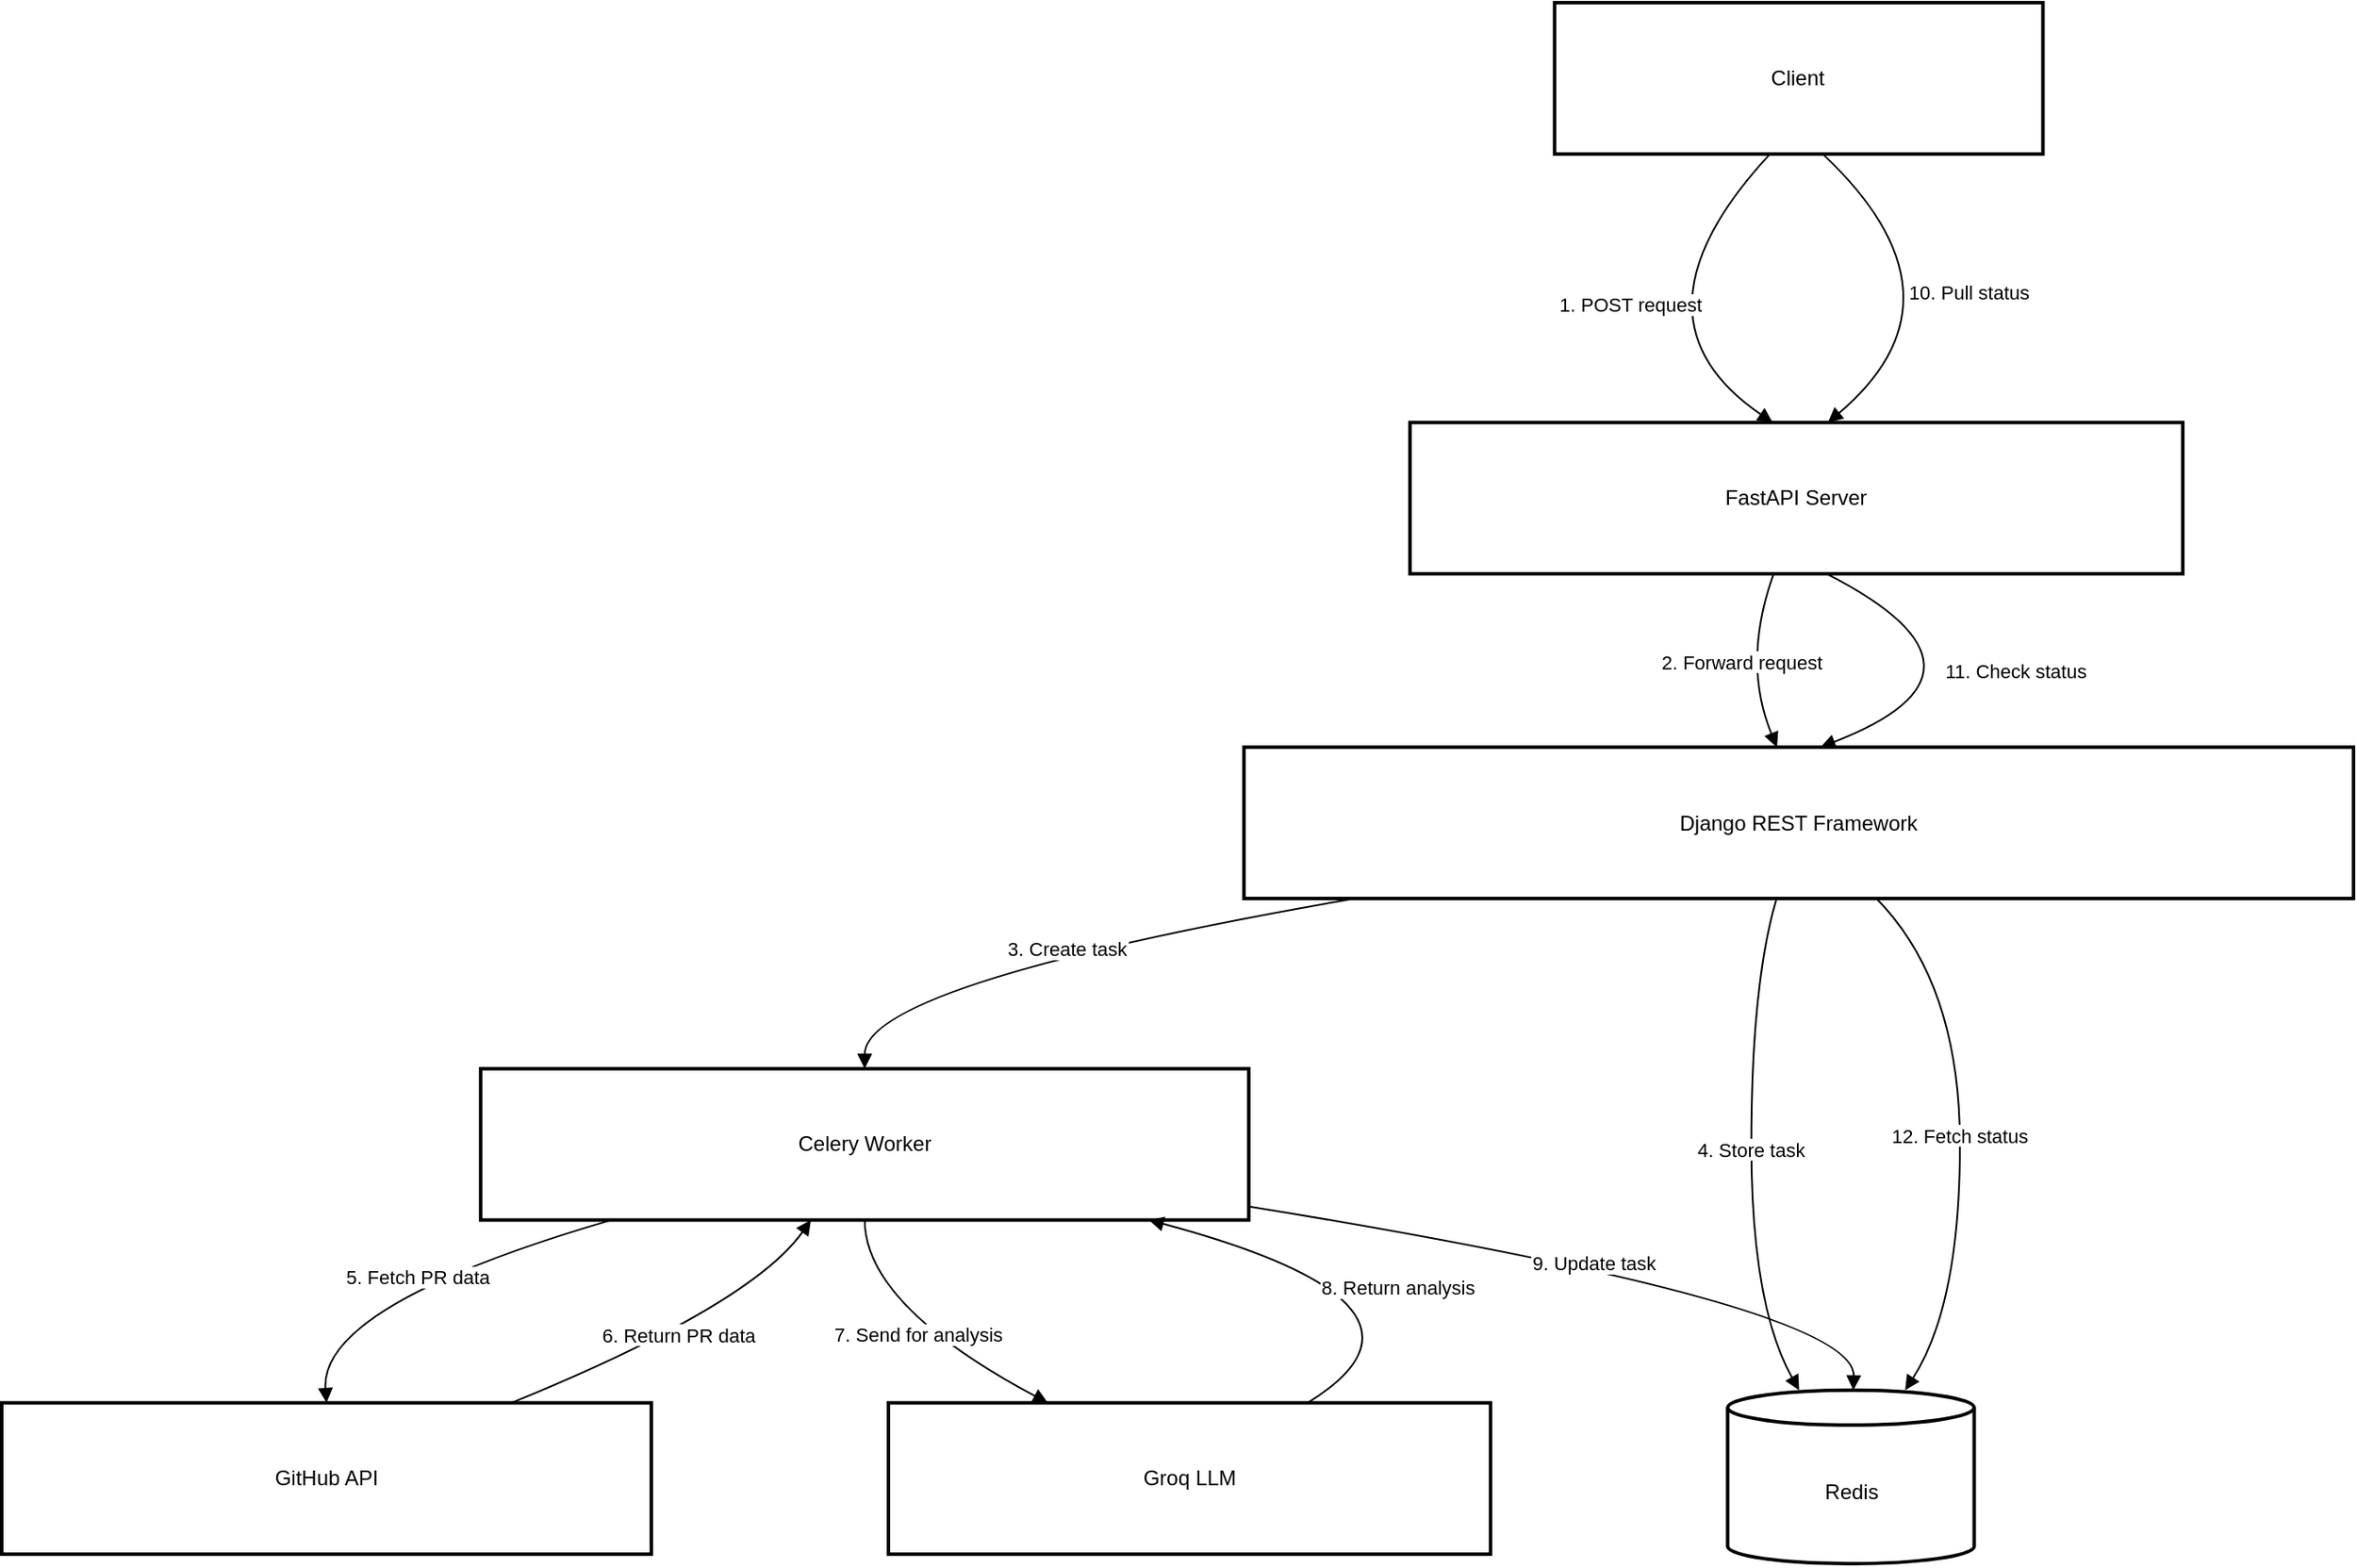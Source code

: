<mxfile version="25.0.3">
  <diagram name="Page-1" id="2YBvvXClWsGukQMizWep">
    <mxGraphModel dx="1112" dy="525" grid="1" gridSize="10" guides="1" tooltips="1" connect="1" arrows="1" fold="1" page="1" pageScale="1.75" pageWidth="850" pageHeight="1100" math="0" shadow="0">
      <root>
        <mxCell id="0" />
        <mxCell id="1" parent="0" />
        <mxCell id="ndaThMweI111H52IAXxs-91" value="" style="group;movable=1;resizable=1;rotatable=1;deletable=1;editable=1;locked=0;connectable=1;" vertex="1" connectable="0" parent="1">
          <mxGeometry x="30" y="590" width="1350" height="840" as="geometry" />
        </mxCell>
        <mxCell id="ndaThMweI111H52IAXxs-72" value="Client" style="whiteSpace=wrap;strokeWidth=2;" vertex="1" parent="ndaThMweI111H52IAXxs-91">
          <mxGeometry x="891.38" y="-56.452" width="280.343" height="86.897" as="geometry" />
        </mxCell>
        <mxCell id="ndaThMweI111H52IAXxs-73" value="FastAPI Server" style="whiteSpace=wrap;strokeWidth=2;" vertex="1" parent="ndaThMweI111H52IAXxs-91">
          <mxGeometry x="808.367" y="184.655" width="443.649" height="86.897" as="geometry" />
        </mxCell>
        <mxCell id="ndaThMweI111H52IAXxs-74" value="Django REST Framework" style="whiteSpace=wrap;strokeWidth=2;" vertex="1" parent="ndaThMweI111H52IAXxs-91">
          <mxGeometry x="713.105" y="371.121" width="636.895" height="86.897" as="geometry" />
        </mxCell>
        <mxCell id="ndaThMweI111H52IAXxs-75" value="Celery Worker" style="whiteSpace=wrap;strokeWidth=2;" vertex="1" parent="ndaThMweI111H52IAXxs-91">
          <mxGeometry x="274.899" y="555.776" width="440.927" height="86.897" as="geometry" />
        </mxCell>
        <mxCell id="ndaThMweI111H52IAXxs-76" value="Redis" style="shape=cylinder3;boundedLbl=1;backgroundOutline=1;size=10;strokeWidth=2;whiteSpace=wrap;" vertex="1" parent="ndaThMweI111H52IAXxs-91">
          <mxGeometry x="990.726" y="740.431" width="141.532" height="99.569" as="geometry" />
        </mxCell>
        <mxCell id="ndaThMweI111H52IAXxs-77" value="GitHub API" style="whiteSpace=wrap;strokeWidth=2;" vertex="1" parent="ndaThMweI111H52IAXxs-91">
          <mxGeometry y="747.672" width="372.883" height="86.897" as="geometry" />
        </mxCell>
        <mxCell id="ndaThMweI111H52IAXxs-78" value="Groq LLM" style="whiteSpace=wrap;strokeWidth=2;" vertex="1" parent="ndaThMweI111H52IAXxs-91">
          <mxGeometry x="508.972" y="747.672" width="345.665" height="86.897" as="geometry" />
        </mxCell>
        <mxCell id="ndaThMweI111H52IAXxs-79" value="1. POST request" style="curved=1;startArrow=none;endArrow=block;exitX=0.44;exitY=1.01;entryX=0.47;entryY=0.01;rounded=0;" edge="1" parent="ndaThMweI111H52IAXxs-91" source="ndaThMweI111H52IAXxs-72" target="ndaThMweI111H52IAXxs-73">
          <mxGeometry relative="1" as="geometry">
            <Array as="points">
              <mxPoint x="928.125" y="124.194" />
            </Array>
          </mxGeometry>
        </mxCell>
        <mxCell id="ndaThMweI111H52IAXxs-80" value="2. Forward request" style="curved=1;startArrow=none;endArrow=block;exitX=0.47;exitY=1.01;entryX=0.48;entryY=-0.01;rounded=0;" edge="1" parent="ndaThMweI111H52IAXxs-91" source="ndaThMweI111H52IAXxs-73" target="ndaThMweI111H52IAXxs-74">
          <mxGeometry relative="1" as="geometry">
            <Array as="points">
              <mxPoint x="998.891" y="322.241" />
            </Array>
          </mxGeometry>
        </mxCell>
        <mxCell id="ndaThMweI111H52IAXxs-81" value="3. Create task" style="curved=1;startArrow=none;endArrow=block;exitX=0.1;exitY=1;entryX=0.5;entryY=0;rounded=0;" edge="1" parent="ndaThMweI111H52IAXxs-91" source="ndaThMweI111H52IAXxs-74" target="ndaThMweI111H52IAXxs-75">
          <mxGeometry relative="1" as="geometry">
            <Array as="points">
              <mxPoint x="495.363" y="506.897" />
            </Array>
          </mxGeometry>
        </mxCell>
        <mxCell id="ndaThMweI111H52IAXxs-82" value="4. Store task" style="curved=1;startArrow=none;endArrow=block;exitX=0.48;exitY=1;entryX=0.29;entryY=0;rounded=0;" edge="1" parent="ndaThMweI111H52IAXxs-91" source="ndaThMweI111H52IAXxs-74" target="ndaThMweI111H52IAXxs-76">
          <mxGeometry relative="1" as="geometry">
            <Array as="points">
              <mxPoint x="1004.335" y="506.897" />
              <mxPoint x="1004.335" y="691.552" />
            </Array>
          </mxGeometry>
        </mxCell>
        <mxCell id="ndaThMweI111H52IAXxs-83" value="5. Fetch PR data" style="curved=1;startArrow=none;endArrow=block;exitX=0.17;exitY=1;entryX=0.5;entryY=-0.01;rounded=0;" edge="1" parent="ndaThMweI111H52IAXxs-91" source="ndaThMweI111H52IAXxs-75" target="ndaThMweI111H52IAXxs-77">
          <mxGeometry relative="1" as="geometry">
            <Array as="points">
              <mxPoint x="182.359" y="691.552" />
            </Array>
          </mxGeometry>
        </mxCell>
        <mxCell id="ndaThMweI111H52IAXxs-84" value="6. Return PR data" style="curved=1;startArrow=none;endArrow=block;exitX=0.79;exitY=-0.01;entryX=0.43;entryY=1;rounded=0;" edge="1" parent="ndaThMweI111H52IAXxs-91" source="ndaThMweI111H52IAXxs-77" target="ndaThMweI111H52IAXxs-75">
          <mxGeometry relative="1" as="geometry">
            <Array as="points">
              <mxPoint x="430.04" y="691.552" />
            </Array>
          </mxGeometry>
        </mxCell>
        <mxCell id="ndaThMweI111H52IAXxs-85" value="7. Send for analysis" style="curved=1;startArrow=none;endArrow=block;exitX=0.5;exitY=1;entryX=0.26;entryY=-0.01;rounded=0;" edge="1" parent="ndaThMweI111H52IAXxs-91" source="ndaThMweI111H52IAXxs-75" target="ndaThMweI111H52IAXxs-78">
          <mxGeometry relative="1" as="geometry">
            <Array as="points">
              <mxPoint x="495.363" y="691.552" />
            </Array>
          </mxGeometry>
        </mxCell>
        <mxCell id="ndaThMweI111H52IAXxs-86" value="8. Return analysis" style="curved=1;startArrow=none;endArrow=block;exitX=0.7;exitY=-0.01;entryX=0.87;entryY=1;rounded=0;" edge="1" parent="ndaThMweI111H52IAXxs-91" source="ndaThMweI111H52IAXxs-78" target="ndaThMweI111H52IAXxs-75">
          <mxGeometry relative="1" as="geometry">
            <Array as="points">
              <mxPoint x="841.028" y="691.552" />
            </Array>
          </mxGeometry>
        </mxCell>
        <mxCell id="ndaThMweI111H52IAXxs-87" value="9. Update task" style="curved=1;startArrow=none;endArrow=block;exitX=1;exitY=0.91;entryX=0.51;entryY=0;rounded=0;" edge="1" parent="ndaThMweI111H52IAXxs-91" source="ndaThMweI111H52IAXxs-75" target="ndaThMweI111H52IAXxs-76">
          <mxGeometry relative="1" as="geometry">
            <Array as="points">
              <mxPoint x="1064.214" y="691.552" />
            </Array>
          </mxGeometry>
        </mxCell>
        <mxCell id="ndaThMweI111H52IAXxs-88" value="10. Pull status" style="curved=1;startArrow=none;endArrow=block;exitX=0.55;exitY=1.01;entryX=0.54;entryY=0.01;rounded=0;" edge="1" parent="ndaThMweI111H52IAXxs-91" source="ndaThMweI111H52IAXxs-72" target="ndaThMweI111H52IAXxs-73">
          <mxGeometry relative="1" as="geometry">
            <Array as="points">
              <mxPoint x="1133.036" y="112.903" />
            </Array>
          </mxGeometry>
        </mxCell>
        <mxCell id="ndaThMweI111H52IAXxs-89" value="11. Check status" style="curved=1;startArrow=none;endArrow=block;exitX=0.54;exitY=1.01;entryX=0.52;entryY=-0.01;rounded=0;" edge="1" parent="ndaThMweI111H52IAXxs-91" source="ndaThMweI111H52IAXxs-73" target="ndaThMweI111H52IAXxs-74">
          <mxGeometry relative="1" as="geometry">
            <Array as="points">
              <mxPoint x="1157.143" y="327.419" />
            </Array>
          </mxGeometry>
        </mxCell>
        <mxCell id="ndaThMweI111H52IAXxs-90" value="12. Fetch status" style="curved=1;startArrow=none;endArrow=block;exitX=0.57;exitY=1;entryX=0.72;entryY=0;rounded=0;" edge="1" parent="ndaThMweI111H52IAXxs-91" source="ndaThMweI111H52IAXxs-74" target="ndaThMweI111H52IAXxs-76">
          <mxGeometry relative="1" as="geometry">
            <Array as="points">
              <mxPoint x="1124.093" y="506.897" />
              <mxPoint x="1124.093" y="691.552" />
            </Array>
          </mxGeometry>
        </mxCell>
      </root>
    </mxGraphModel>
  </diagram>
</mxfile>

